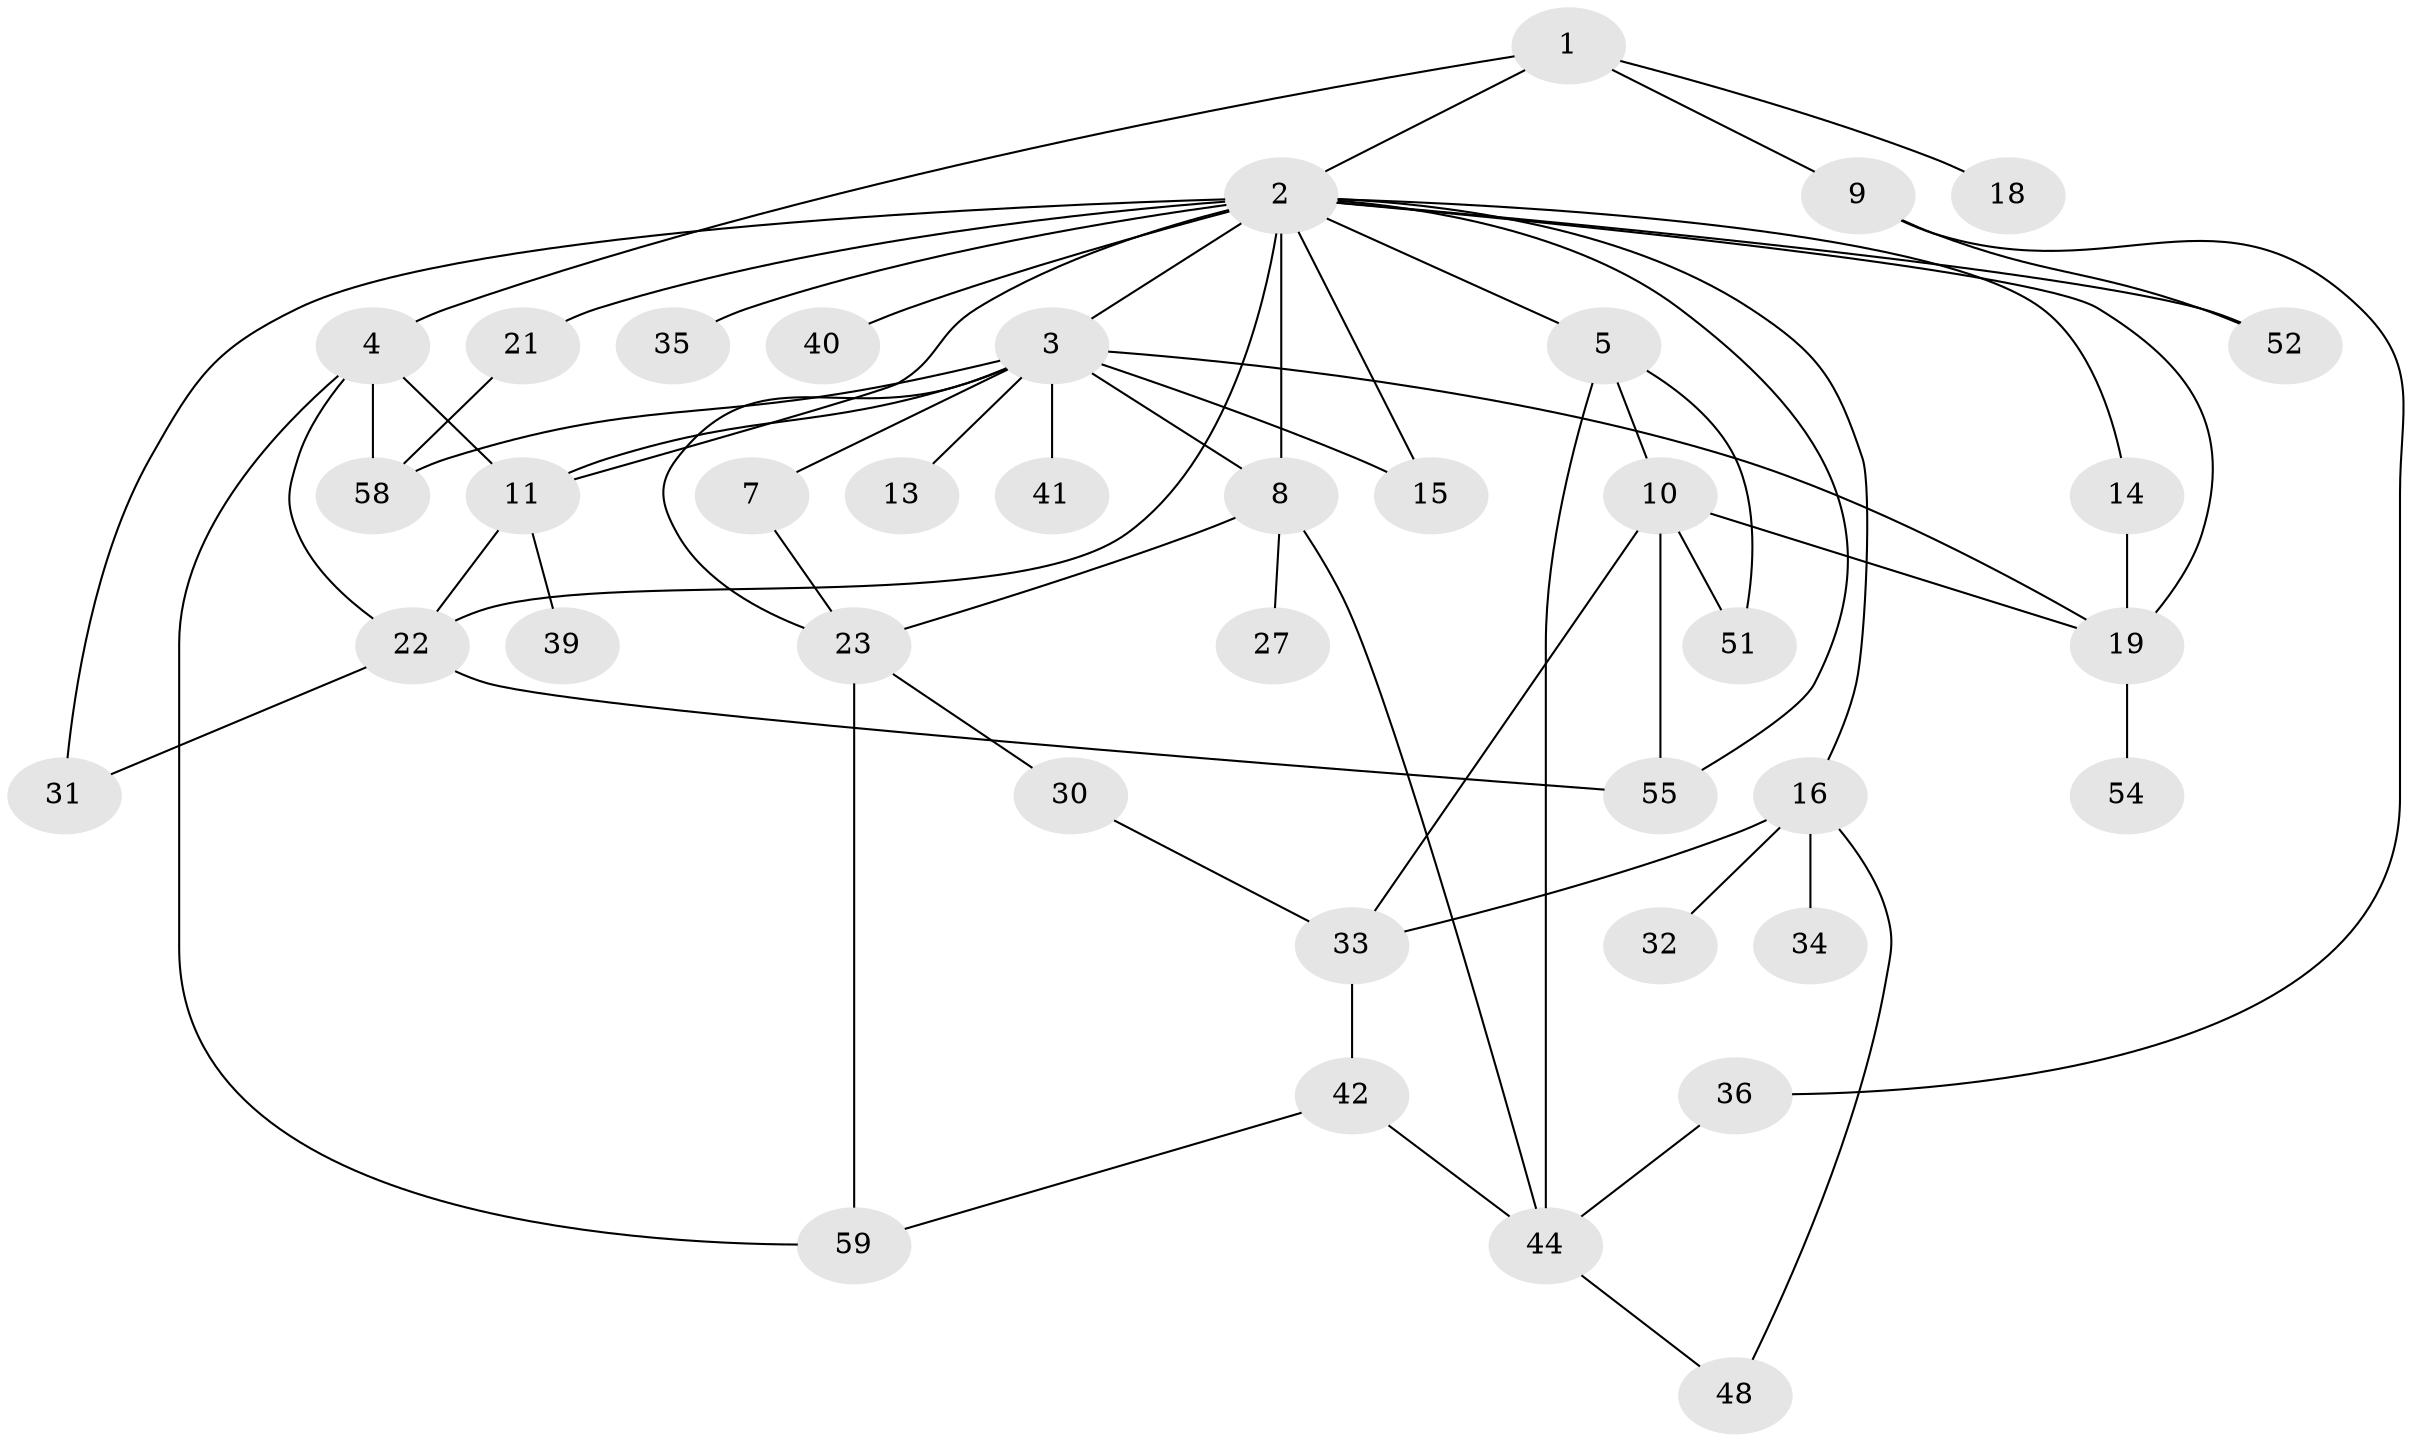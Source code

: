 // Generated by graph-tools (version 1.1) at 2025/51/02/27/25 19:51:38]
// undirected, 39 vertices, 64 edges
graph export_dot {
graph [start="1"]
  node [color=gray90,style=filled];
  1 [super="+12"];
  2 [super="+28"];
  3 [super="+6"];
  4 [super="+47"];
  5 [super="+38"];
  7;
  8 [super="+17"];
  9 [super="+29"];
  10 [super="+25"];
  11 [super="+20"];
  13;
  14 [super="+53"];
  15 [super="+26"];
  16;
  18;
  19 [super="+24"];
  21 [super="+37"];
  22 [super="+45"];
  23 [super="+56"];
  27;
  30 [super="+43"];
  31 [super="+46"];
  32;
  33;
  34 [super="+60"];
  35;
  36;
  39 [super="+50"];
  40;
  41;
  42 [super="+49"];
  44 [super="+57"];
  48;
  51;
  52;
  54;
  55;
  58;
  59;
  1 -- 2;
  1 -- 4;
  1 -- 9;
  1 -- 18;
  2 -- 3;
  2 -- 5;
  2 -- 14;
  2 -- 15;
  2 -- 16;
  2 -- 21;
  2 -- 22;
  2 -- 31;
  2 -- 35 [weight=2];
  2 -- 40;
  2 -- 52;
  2 -- 8;
  2 -- 19;
  2 -- 55;
  2 -- 11;
  3 -- 7;
  3 -- 8;
  3 -- 41;
  3 -- 58;
  3 -- 11;
  3 -- 19;
  3 -- 13;
  3 -- 23;
  3 -- 15;
  4 -- 11;
  4 -- 59;
  4 -- 58;
  4 -- 22;
  5 -- 10;
  5 -- 44;
  5 -- 51;
  7 -- 23;
  8 -- 23;
  8 -- 27;
  8 -- 44;
  9 -- 52;
  9 -- 36;
  10 -- 51;
  10 -- 33;
  10 -- 19;
  10 -- 55;
  11 -- 39;
  11 -- 22;
  14 -- 19;
  16 -- 32;
  16 -- 33;
  16 -- 34;
  16 -- 48;
  19 -- 54;
  21 -- 58;
  22 -- 55;
  22 -- 31;
  23 -- 30;
  23 -- 59;
  30 -- 33;
  33 -- 42;
  36 -- 44;
  42 -- 59;
  42 -- 44;
  44 -- 48;
}
